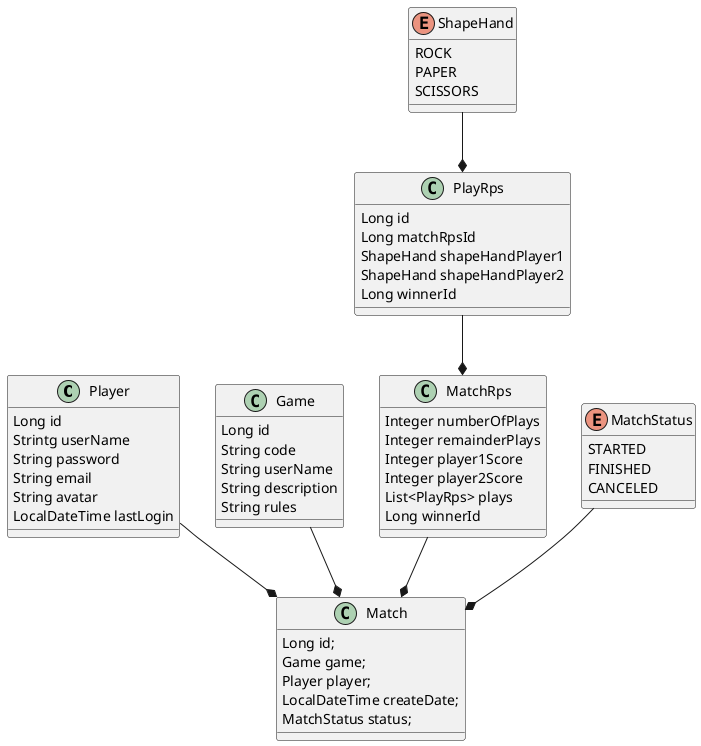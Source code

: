 @startuml
class Player{
    Long id
    Strintg userName
    String password
    String email
    String avatar
    LocalDateTime lastLogin
}

class Game{
    Long id
    String code
    String userName
    String description
    String rules
}
'tengo que declararla abstracta a match
class  Match{
Long id;
Game game;
Player player;
LocalDateTime createDate;
MatchStatus status;
}

class MatchRps{
Integer numberOfPlays
Integer remainderPlays
Integer player1Score
Integer player2Score
List<PlayRps> plays
 Long winnerId
}

class PlayRps{
 Long id
 Long matchRpsId
 ShapeHand shapeHandPlayer1
 ShapeHand shapeHandPlayer2
 Long winnerId
}

enum ShapeHand{
 ROCK
 PAPER
 SCISSORS
}

enum MatchStatus{
    STARTED
    FINISHED
    CANCELED
}



'no me muestra como hacer las relaciones en el grafico

ShapeHand --* PlayRps
PlayRps --* MatchRps
MatchRps --* Match
MatchStatus  --* Match
Game --*Match
Player--* Match

'la de matchRps a Match es la --* pero sin relleno la punta

@enduml